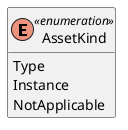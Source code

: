 @startuml
skinparam classAttributeIconSize 0
hide methods

enum AssetKind <<enumeration>> {
  Type
  Instance
  NotApplicable
}
@enduml